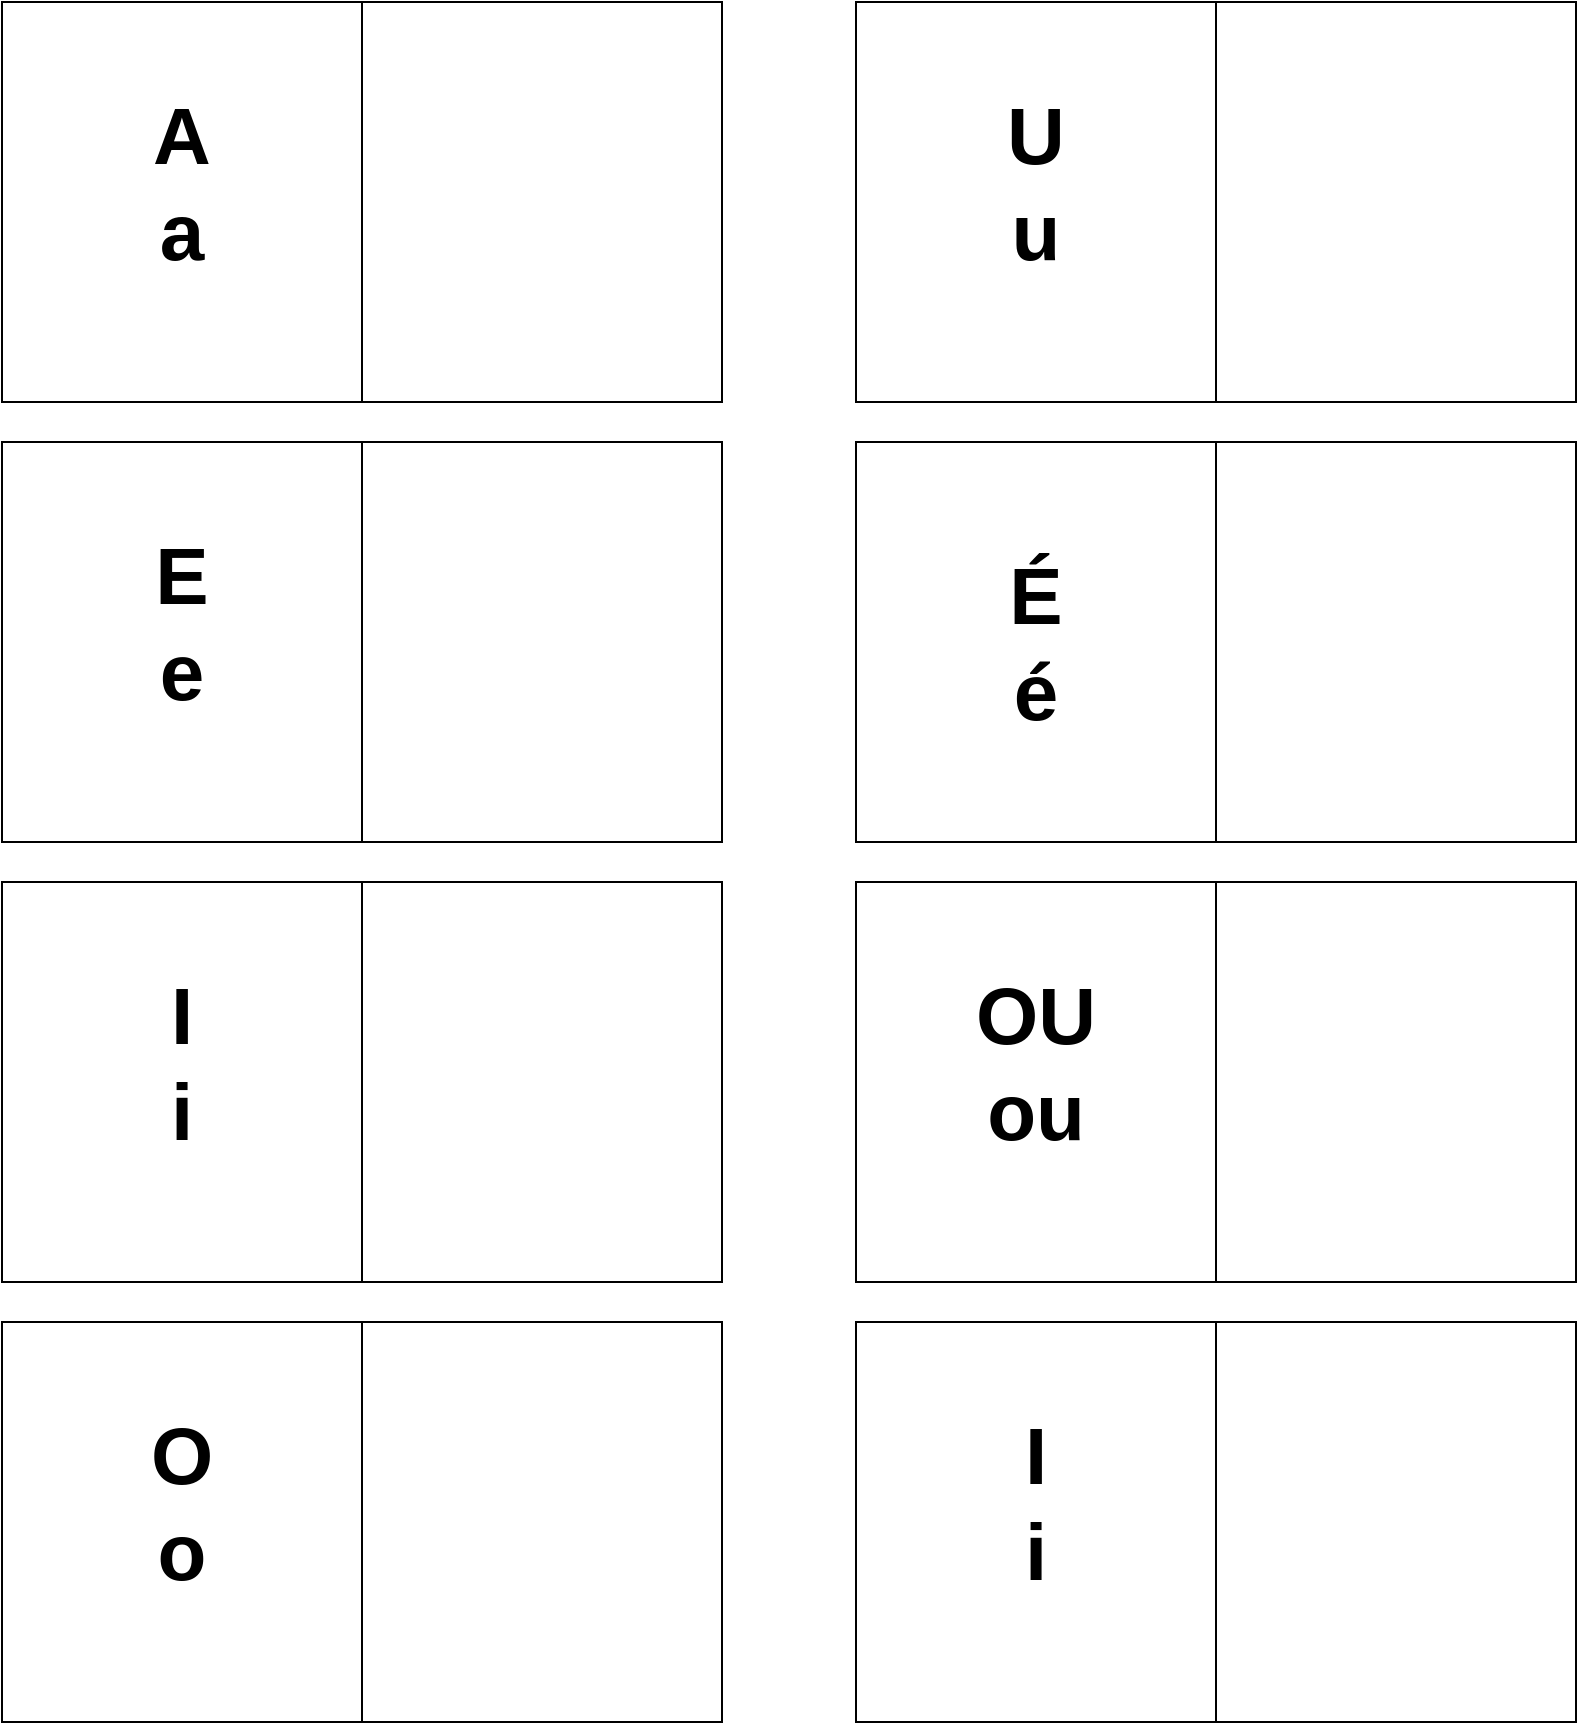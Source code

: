 <mxfile version="22.1.16" type="device" pages="4">
  <diagram name="homophone" id="IzuLUYBaXRgTlpO2K1Qj">
    <mxGraphModel dx="2036" dy="1873" grid="1" gridSize="10" guides="1" tooltips="1" connect="1" arrows="1" fold="1" page="1" pageScale="1" pageWidth="827" pageHeight="1169" math="0" shadow="0">
      <root>
        <mxCell id="0" />
        <mxCell id="1" parent="0" />
        <mxCell id="u_-ZWvGNOSzYo06aOfJh-3" value="" style="rounded=0;whiteSpace=wrap;html=1;" vertex="1" parent="1">
          <mxGeometry x="220" y="400" width="180" height="200" as="geometry" />
        </mxCell>
        <mxCell id="u_-ZWvGNOSzYo06aOfJh-4" value="" style="rounded=0;whiteSpace=wrap;html=1;" vertex="1" parent="1">
          <mxGeometry x="40" y="400" width="180" height="200" as="geometry" />
        </mxCell>
        <mxCell id="u_-ZWvGNOSzYo06aOfJh-6" value="&lt;b style=&quot;font-size: 40px;&quot;&gt;A&lt;br style=&quot;font-size: 40px;&quot;&gt;a&lt;br style=&quot;font-size: 40px;&quot;&gt;&lt;/b&gt;" style="text;html=1;strokeColor=none;fillColor=none;align=center;verticalAlign=middle;whiteSpace=wrap;rounded=0;fontSize=40;" vertex="1" parent="1">
          <mxGeometry x="100" y="460" width="60" height="60" as="geometry" />
        </mxCell>
        <mxCell id="u_-ZWvGNOSzYo06aOfJh-7" value="" style="rounded=0;whiteSpace=wrap;html=1;" vertex="1" parent="1">
          <mxGeometry x="220" y="620" width="180" height="200" as="geometry" />
        </mxCell>
        <mxCell id="u_-ZWvGNOSzYo06aOfJh-8" value="" style="rounded=0;whiteSpace=wrap;html=1;" vertex="1" parent="1">
          <mxGeometry x="40" y="620" width="180" height="200" as="geometry" />
        </mxCell>
        <mxCell id="u_-ZWvGNOSzYo06aOfJh-9" value="&lt;b style=&quot;font-size: 40px;&quot;&gt;E&lt;br style=&quot;font-size: 40px;&quot;&gt;e&lt;br style=&quot;font-size: 40px;&quot;&gt;&lt;/b&gt;" style="text;html=1;strokeColor=none;fillColor=none;align=center;verticalAlign=middle;whiteSpace=wrap;rounded=0;fontSize=40;" vertex="1" parent="1">
          <mxGeometry x="100" y="680" width="60" height="60" as="geometry" />
        </mxCell>
        <mxCell id="u_-ZWvGNOSzYo06aOfJh-12" value="" style="rounded=0;whiteSpace=wrap;html=1;" vertex="1" parent="1">
          <mxGeometry x="220" y="840" width="180" height="200" as="geometry" />
        </mxCell>
        <mxCell id="u_-ZWvGNOSzYo06aOfJh-13" value="" style="rounded=0;whiteSpace=wrap;html=1;" vertex="1" parent="1">
          <mxGeometry x="40" y="840" width="180" height="200" as="geometry" />
        </mxCell>
        <mxCell id="u_-ZWvGNOSzYo06aOfJh-14" value="&lt;b style=&quot;font-size: 40px;&quot;&gt;I&lt;br style=&quot;font-size: 40px;&quot;&gt;i&lt;br style=&quot;font-size: 40px;&quot;&gt;&lt;/b&gt;" style="text;html=1;strokeColor=none;fillColor=none;align=center;verticalAlign=middle;whiteSpace=wrap;rounded=0;fontSize=40;" vertex="1" parent="1">
          <mxGeometry x="100" y="900" width="60" height="60" as="geometry" />
        </mxCell>
        <mxCell id="u_-ZWvGNOSzYo06aOfJh-15" value="" style="rounded=0;whiteSpace=wrap;html=1;" vertex="1" parent="1">
          <mxGeometry x="220" y="1060" width="180" height="200" as="geometry" />
        </mxCell>
        <mxCell id="u_-ZWvGNOSzYo06aOfJh-16" value="" style="rounded=0;whiteSpace=wrap;html=1;" vertex="1" parent="1">
          <mxGeometry x="40" y="1060" width="180" height="200" as="geometry" />
        </mxCell>
        <mxCell id="u_-ZWvGNOSzYo06aOfJh-17" value="&lt;b style=&quot;font-size: 40px;&quot;&gt;O&lt;br style=&quot;font-size: 40px;&quot;&gt;o&lt;br style=&quot;font-size: 40px;&quot;&gt;&lt;/b&gt;" style="text;html=1;strokeColor=none;fillColor=none;align=center;verticalAlign=middle;whiteSpace=wrap;rounded=0;fontSize=40;" vertex="1" parent="1">
          <mxGeometry x="100" y="1120" width="60" height="60" as="geometry" />
        </mxCell>
        <mxCell id="u_-ZWvGNOSzYo06aOfJh-18" value="" style="rounded=0;whiteSpace=wrap;html=1;" vertex="1" parent="1">
          <mxGeometry x="647" y="400" width="180" height="200" as="geometry" />
        </mxCell>
        <mxCell id="u_-ZWvGNOSzYo06aOfJh-19" value="" style="rounded=0;whiteSpace=wrap;html=1;" vertex="1" parent="1">
          <mxGeometry x="467" y="400" width="180" height="200" as="geometry" />
        </mxCell>
        <mxCell id="u_-ZWvGNOSzYo06aOfJh-20" value="&lt;b style=&quot;font-size: 40px;&quot;&gt;U&lt;br style=&quot;font-size: 40px;&quot;&gt;u&lt;br style=&quot;font-size: 40px;&quot;&gt;&lt;/b&gt;" style="text;html=1;strokeColor=none;fillColor=none;align=center;verticalAlign=middle;whiteSpace=wrap;rounded=0;fontSize=40;" vertex="1" parent="1">
          <mxGeometry x="527" y="460" width="60" height="60" as="geometry" />
        </mxCell>
        <mxCell id="u_-ZWvGNOSzYo06aOfJh-21" value="" style="rounded=0;whiteSpace=wrap;html=1;" vertex="1" parent="1">
          <mxGeometry x="647" y="620" width="180" height="200" as="geometry" />
        </mxCell>
        <mxCell id="u_-ZWvGNOSzYo06aOfJh-22" value="" style="rounded=0;whiteSpace=wrap;html=1;" vertex="1" parent="1">
          <mxGeometry x="467" y="620" width="180" height="200" as="geometry" />
        </mxCell>
        <mxCell id="u_-ZWvGNOSzYo06aOfJh-24" value="" style="rounded=0;whiteSpace=wrap;html=1;" vertex="1" parent="1">
          <mxGeometry x="647" y="840" width="180" height="200" as="geometry" />
        </mxCell>
        <mxCell id="u_-ZWvGNOSzYo06aOfJh-25" value="" style="rounded=0;whiteSpace=wrap;html=1;" vertex="1" parent="1">
          <mxGeometry x="467" y="840" width="180" height="200" as="geometry" />
        </mxCell>
        <mxCell id="u_-ZWvGNOSzYo06aOfJh-26" value="&lt;b style=&quot;font-size: 40px;&quot;&gt;OU&lt;br style=&quot;font-size: 40px;&quot;&gt;ou&lt;br style=&quot;font-size: 40px;&quot;&gt;&lt;/b&gt;" style="text;html=1;strokeColor=none;fillColor=none;align=center;verticalAlign=middle;whiteSpace=wrap;rounded=0;fontSize=40;" vertex="1" parent="1">
          <mxGeometry x="527" y="900" width="60" height="60" as="geometry" />
        </mxCell>
        <mxCell id="u_-ZWvGNOSzYo06aOfJh-27" value="" style="rounded=0;whiteSpace=wrap;html=1;" vertex="1" parent="1">
          <mxGeometry x="647" y="1060" width="180" height="200" as="geometry" />
        </mxCell>
        <mxCell id="u_-ZWvGNOSzYo06aOfJh-28" value="" style="rounded=0;whiteSpace=wrap;html=1;" vertex="1" parent="1">
          <mxGeometry x="467" y="1060" width="180" height="200" as="geometry" />
        </mxCell>
        <mxCell id="u_-ZWvGNOSzYo06aOfJh-29" value="&lt;b style=&quot;font-size: 40px;&quot;&gt;I&lt;br style=&quot;font-size: 40px;&quot;&gt;i&lt;br style=&quot;font-size: 40px;&quot;&gt;&lt;/b&gt;" style="text;html=1;strokeColor=none;fillColor=none;align=center;verticalAlign=middle;whiteSpace=wrap;rounded=0;fontSize=40;" vertex="1" parent="1">
          <mxGeometry x="527" y="1120" width="60" height="60" as="geometry" />
        </mxCell>
        <mxCell id="u_-ZWvGNOSzYo06aOfJh-30" value="&lt;h1 class=&quot;firstHeading mw-first-heading&quot; id=&quot;firstHeading&quot; style=&quot;font-size: 40px;&quot;&gt;&lt;span class=&quot;mw-page-title-main&quot; style=&quot;font-size: 40px;&quot;&gt;É&lt;br style=&quot;font-size: 40px;&quot;&gt;é&lt;/span&gt;&lt;/h1&gt;" style="text;html=1;strokeColor=none;fillColor=none;align=center;verticalAlign=middle;whiteSpace=wrap;rounded=0;fontSize=40;" vertex="1" parent="1">
          <mxGeometry x="527" y="690" width="60" height="60" as="geometry" />
        </mxCell>
      </root>
    </mxGraphModel>
  </diagram>
  <diagram id="-VXzFaF6bWdLxttgXMxh" name="base">
    <mxGraphModel dx="2290" dy="2108" grid="1" gridSize="10" guides="1" tooltips="1" connect="1" arrows="1" fold="1" page="1" pageScale="1" pageWidth="827" pageHeight="1169" math="0" shadow="0">
      <root>
        <mxCell id="0" />
        <mxCell id="1" parent="0" />
        <mxCell id="R4h9-_gn7vZVI3drohXU-1" value="" style="rounded=0;whiteSpace=wrap;html=1;" vertex="1" parent="1">
          <mxGeometry x="220" y="400" width="180" height="200" as="geometry" />
        </mxCell>
        <mxCell id="R4h9-_gn7vZVI3drohXU-2" value="" style="rounded=0;whiteSpace=wrap;html=1;" vertex="1" parent="1">
          <mxGeometry x="40" y="400" width="180" height="200" as="geometry" />
        </mxCell>
        <mxCell id="R4h9-_gn7vZVI3drohXU-3" value="&lt;b style=&quot;font-size: 32px;&quot;&gt;un&lt;br&gt;une&lt;br style=&quot;font-size: 40px;&quot;&gt;&lt;/b&gt;" style="text;html=1;strokeColor=none;fillColor=none;align=center;verticalAlign=middle;whiteSpace=wrap;rounded=0;fontSize=40;" vertex="1" parent="1">
          <mxGeometry x="85" y="460" width="90" height="60" as="geometry" />
        </mxCell>
        <mxCell id="R4h9-_gn7vZVI3drohXU-25" value="" style="rounded=0;whiteSpace=wrap;html=1;" vertex="1" parent="1">
          <mxGeometry x="220" y="620" width="180" height="200" as="geometry" />
        </mxCell>
        <mxCell id="R4h9-_gn7vZVI3drohXU-26" value="" style="rounded=0;whiteSpace=wrap;html=1;" vertex="1" parent="1">
          <mxGeometry x="40" y="620" width="180" height="200" as="geometry" />
        </mxCell>
        <mxCell id="R4h9-_gn7vZVI3drohXU-27" value="&lt;b style=&quot;font-size: 32px;&quot;&gt;le&lt;br&gt;la&lt;br&gt;les&lt;br style=&quot;font-size: 40px;&quot;&gt;&lt;/b&gt;" style="text;html=1;strokeColor=none;fillColor=none;align=center;verticalAlign=middle;whiteSpace=wrap;rounded=0;fontSize=40;" vertex="1" parent="1">
          <mxGeometry x="85" y="655" width="90" height="130" as="geometry" />
        </mxCell>
        <mxCell id="R4h9-_gn7vZVI3drohXU-28" value="" style="rounded=0;whiteSpace=wrap;html=1;" vertex="1" parent="1">
          <mxGeometry x="220" y="840" width="180" height="200" as="geometry" />
        </mxCell>
        <mxCell id="R4h9-_gn7vZVI3drohXU-29" value="" style="rounded=0;whiteSpace=wrap;html=1;" vertex="1" parent="1">
          <mxGeometry x="40" y="840" width="180" height="200" as="geometry" />
        </mxCell>
        <mxCell id="R4h9-_gn7vZVI3drohXU-30" value="&lt;b style=&quot;font-size: 32px;&quot;&gt;du&lt;br&gt;de la&lt;br&gt;des&lt;br style=&quot;font-size: 40px;&quot;&gt;&lt;/b&gt;" style="text;html=1;strokeColor=none;fillColor=none;align=center;verticalAlign=middle;whiteSpace=wrap;rounded=0;fontSize=40;" vertex="1" parent="1">
          <mxGeometry x="85" y="870" width="90" height="140" as="geometry" />
        </mxCell>
        <mxCell id="R4h9-_gn7vZVI3drohXU-31" value="" style="rounded=0;whiteSpace=wrap;html=1;" vertex="1" parent="1">
          <mxGeometry x="220" y="1060" width="180" height="200" as="geometry" />
        </mxCell>
        <mxCell id="R4h9-_gn7vZVI3drohXU-32" value="" style="rounded=0;whiteSpace=wrap;html=1;" vertex="1" parent="1">
          <mxGeometry x="40" y="1060" width="180" height="200" as="geometry" />
        </mxCell>
        <mxCell id="R4h9-_gn7vZVI3drohXU-33" value="&lt;b style=&quot;font-size: 32px;&quot;&gt;mon&lt;br&gt;ma&lt;br&gt;mes&lt;br style=&quot;font-size: 40px;&quot;&gt;&lt;/b&gt;" style="text;html=1;strokeColor=none;fillColor=none;align=center;verticalAlign=middle;whiteSpace=wrap;rounded=0;fontSize=40;" vertex="1" parent="1">
          <mxGeometry x="85" y="1120" width="90" height="60" as="geometry" />
        </mxCell>
        <mxCell id="R4h9-_gn7vZVI3drohXU-34" value="" style="rounded=0;whiteSpace=wrap;html=1;" vertex="1" parent="1">
          <mxGeometry x="620" y="400" width="180" height="200" as="geometry" />
        </mxCell>
        <mxCell id="R4h9-_gn7vZVI3drohXU-35" value="" style="rounded=0;whiteSpace=wrap;html=1;" vertex="1" parent="1">
          <mxGeometry x="440" y="400" width="180" height="200" as="geometry" />
        </mxCell>
        <mxCell id="R4h9-_gn7vZVI3drohXU-36" value="&lt;b style=&quot;font-size: 32px;&quot;&gt;ton&lt;br&gt;ta&lt;br&gt;tes&lt;br style=&quot;font-size: 40px;&quot;&gt;&lt;/b&gt;" style="text;html=1;strokeColor=none;fillColor=none;align=center;verticalAlign=middle;whiteSpace=wrap;rounded=0;fontSize=40;" vertex="1" parent="1">
          <mxGeometry x="485" y="435" width="90" height="130" as="geometry" />
        </mxCell>
        <mxCell id="R4h9-_gn7vZVI3drohXU-37" value="" style="rounded=0;whiteSpace=wrap;html=1;" vertex="1" parent="1">
          <mxGeometry x="620" y="620" width="180" height="200" as="geometry" />
        </mxCell>
        <mxCell id="R4h9-_gn7vZVI3drohXU-38" value="" style="rounded=0;whiteSpace=wrap;html=1;" vertex="1" parent="1">
          <mxGeometry x="440" y="620" width="180" height="200" as="geometry" />
        </mxCell>
        <mxCell id="R4h9-_gn7vZVI3drohXU-39" value="&lt;b style=&quot;font-size: 32px;&quot;&gt;son&lt;br&gt;sa&lt;br&gt;ses&lt;br style=&quot;font-size: 40px;&quot;&gt;&lt;/b&gt;" style="text;html=1;strokeColor=none;fillColor=none;align=center;verticalAlign=middle;whiteSpace=wrap;rounded=0;fontSize=40;" vertex="1" parent="1">
          <mxGeometry x="485" y="655" width="90" height="130" as="geometry" />
        </mxCell>
        <mxCell id="R4h9-_gn7vZVI3drohXU-40" value="" style="rounded=0;whiteSpace=wrap;html=1;" vertex="1" parent="1">
          <mxGeometry x="620" y="840" width="180" height="200" as="geometry" />
        </mxCell>
        <mxCell id="R4h9-_gn7vZVI3drohXU-41" value="" style="rounded=0;whiteSpace=wrap;html=1;" vertex="1" parent="1">
          <mxGeometry x="440" y="840" width="180" height="200" as="geometry" />
        </mxCell>
        <mxCell id="R4h9-_gn7vZVI3drohXU-42" value="&lt;b style=&quot;font-size: 32px;&quot;&gt;ce&lt;br&gt;cet&lt;br&gt;cette&lt;br&gt;ces&lt;br style=&quot;font-size: 40px;&quot;&gt;&lt;/b&gt;" style="text;html=1;strokeColor=none;fillColor=none;align=center;verticalAlign=middle;whiteSpace=wrap;rounded=0;fontSize=40;" vertex="1" parent="1">
          <mxGeometry x="485" y="870" width="90" height="140" as="geometry" />
        </mxCell>
        <mxCell id="R4h9-_gn7vZVI3drohXU-43" value="" style="rounded=0;whiteSpace=wrap;html=1;" vertex="1" parent="1">
          <mxGeometry x="620" y="1060" width="180" height="200" as="geometry" />
        </mxCell>
        <mxCell id="R4h9-_gn7vZVI3drohXU-44" value="" style="rounded=0;whiteSpace=wrap;html=1;" vertex="1" parent="1">
          <mxGeometry x="440" y="1060" width="180" height="200" as="geometry" />
        </mxCell>
        <mxCell id="R4h9-_gn7vZVI3drohXU-45" value="&lt;b style=&quot;font-size: 32px;&quot;&gt;notre&lt;br&gt;votre&lt;br&gt;leur&lt;br style=&quot;font-size: 40px;&quot;&gt;&lt;/b&gt;" style="text;html=1;strokeColor=none;fillColor=none;align=center;verticalAlign=middle;whiteSpace=wrap;rounded=0;fontSize=40;" vertex="1" parent="1">
          <mxGeometry x="485" y="1120" width="90" height="60" as="geometry" />
        </mxCell>
        <mxCell id="R4h9-_gn7vZVI3drohXU-46" value="" style="rounded=0;whiteSpace=wrap;html=1;" vertex="1" parent="1">
          <mxGeometry x="1007" y="400" width="180" height="200" as="geometry" />
        </mxCell>
        <mxCell id="R4h9-_gn7vZVI3drohXU-47" value="" style="rounded=0;whiteSpace=wrap;html=1;" vertex="1" parent="1">
          <mxGeometry x="827" y="400" width="180" height="200" as="geometry" />
        </mxCell>
        <mxCell id="R4h9-_gn7vZVI3drohXU-48" value="&lt;b style=&quot;font-size: 32px;&quot;&gt;mon&lt;br&gt;ma&lt;br&gt;mes&lt;br style=&quot;font-size: 40px;&quot;&gt;&lt;/b&gt;" style="text;html=1;strokeColor=none;fillColor=none;align=center;verticalAlign=middle;whiteSpace=wrap;rounded=0;fontSize=40;" vertex="1" parent="1">
          <mxGeometry x="872" y="460" width="90" height="60" as="geometry" />
        </mxCell>
        <mxCell id="R4h9-_gn7vZVI3drohXU-52" value="" style="rounded=0;whiteSpace=wrap;html=1;" vertex="1" parent="1">
          <mxGeometry x="1007" y="620" width="180" height="200" as="geometry" />
        </mxCell>
        <mxCell id="R4h9-_gn7vZVI3drohXU-53" value="" style="rounded=0;whiteSpace=wrap;html=1;" vertex="1" parent="1">
          <mxGeometry x="827" y="620" width="180" height="200" as="geometry" />
        </mxCell>
        <mxCell id="R4h9-_gn7vZVI3drohXU-54" value="&lt;b style=&quot;font-size: 32px;&quot;&gt;et&lt;br&gt;ou&lt;br&gt;mais&lt;br style=&quot;font-size: 40px;&quot;&gt;&lt;/b&gt;" style="text;html=1;strokeColor=none;fillColor=none;align=center;verticalAlign=middle;whiteSpace=wrap;rounded=0;fontSize=40;" vertex="1" parent="1">
          <mxGeometry x="872" y="680" width="90" height="60" as="geometry" />
        </mxCell>
        <mxCell id="R4h9-_gn7vZVI3drohXU-55" value="" style="rounded=0;whiteSpace=wrap;html=1;" vertex="1" parent="1">
          <mxGeometry x="1007" y="840" width="180" height="200" as="geometry" />
        </mxCell>
        <mxCell id="R4h9-_gn7vZVI3drohXU-56" value="" style="rounded=0;whiteSpace=wrap;html=1;" vertex="1" parent="1">
          <mxGeometry x="827" y="840" width="180" height="200" as="geometry" />
        </mxCell>
        <mxCell id="R4h9-_gn7vZVI3drohXU-57" value="&lt;b style=&quot;font-size: 32px;&quot;&gt;dans&lt;br&gt;par&lt;br&gt;pour&lt;br&gt;avec&lt;br style=&quot;font-size: 40px;&quot;&gt;&lt;/b&gt;" style="text;html=1;strokeColor=none;fillColor=none;align=center;verticalAlign=middle;whiteSpace=wrap;rounded=0;fontSize=40;" vertex="1" parent="1">
          <mxGeometry x="872" y="900" width="90" height="60" as="geometry" />
        </mxCell>
        <mxCell id="R4h9-_gn7vZVI3drohXU-61" value="" style="rounded=0;whiteSpace=wrap;html=1;" vertex="1" parent="1">
          <mxGeometry x="220" y="1280" width="180" height="200" as="geometry" />
        </mxCell>
        <mxCell id="R4h9-_gn7vZVI3drohXU-62" value="" style="rounded=0;whiteSpace=wrap;html=1;" vertex="1" parent="1">
          <mxGeometry x="40" y="1280" width="180" height="200" as="geometry" />
        </mxCell>
        <mxCell id="R4h9-_gn7vZVI3drohXU-63" value="&lt;b style=&quot;font-size: 32px;&quot;&gt;je&lt;br&gt;tu&lt;br&gt;il&lt;br style=&quot;font-size: 40px;&quot;&gt;&lt;/b&gt;" style="text;html=1;strokeColor=none;fillColor=none;align=center;verticalAlign=middle;whiteSpace=wrap;rounded=0;fontSize=40;" vertex="1" parent="1">
          <mxGeometry x="85" y="1340" width="90" height="60" as="geometry" />
        </mxCell>
        <mxCell id="R4h9-_gn7vZVI3drohXU-64" value="" style="rounded=0;whiteSpace=wrap;html=1;" vertex="1" parent="1">
          <mxGeometry x="620" y="1280" width="180" height="200" as="geometry" />
        </mxCell>
        <mxCell id="R4h9-_gn7vZVI3drohXU-65" value="" style="rounded=0;whiteSpace=wrap;html=1;" vertex="1" parent="1">
          <mxGeometry x="440" y="1280" width="180" height="200" as="geometry" />
        </mxCell>
        <mxCell id="R4h9-_gn7vZVI3drohXU-66" value="&lt;b style=&quot;font-size: 32px;&quot;&gt;vous&lt;br&gt;nous&lt;br&gt;ils&lt;br style=&quot;font-size: 40px;&quot;&gt;&lt;/b&gt;" style="text;html=1;strokeColor=none;fillColor=none;align=center;verticalAlign=middle;whiteSpace=wrap;rounded=0;fontSize=40;" vertex="1" parent="1">
          <mxGeometry x="485" y="1340" width="90" height="60" as="geometry" />
        </mxCell>
      </root>
    </mxGraphModel>
  </diagram>
  <diagram id="7BeQhSaT6wNY6N9V2CsH" name="verbes">
    <mxGraphModel dx="1665" dy="364" grid="1" gridSize="10" guides="1" tooltips="1" connect="1" arrows="1" fold="1" page="1" pageScale="1" pageWidth="827" pageHeight="1169" math="0" shadow="0">
      <root>
        <mxCell id="0" />
        <mxCell id="1" parent="0" />
        <mxCell id="Tp4PoPDdBWZBm0cYnsIs-1" value="" style="rounded=0;whiteSpace=wrap;html=1;" vertex="1" parent="1">
          <mxGeometry x="220" y="1520" width="180" height="200" as="geometry" />
        </mxCell>
        <mxCell id="Tp4PoPDdBWZBm0cYnsIs-2" value="" style="rounded=0;whiteSpace=wrap;html=1;" vertex="1" parent="1">
          <mxGeometry x="40" y="1520" width="180" height="200" as="geometry" />
        </mxCell>
        <mxCell id="Tp4PoPDdBWZBm0cYnsIs-3" value="&lt;b style=&quot;font-size: 32px;&quot;&gt;être&lt;br style=&quot;font-size: 40px;&quot;&gt;&lt;/b&gt;" style="text;html=1;strokeColor=none;fillColor=none;align=center;verticalAlign=middle;whiteSpace=wrap;rounded=0;fontSize=40;" vertex="1" parent="1">
          <mxGeometry x="85" y="1580" width="90" height="60" as="geometry" />
        </mxCell>
        <mxCell id="Tp4PoPDdBWZBm0cYnsIs-4" value="" style="rounded=0;whiteSpace=wrap;html=1;" vertex="1" parent="1">
          <mxGeometry x="620" y="1520" width="180" height="200" as="geometry" />
        </mxCell>
        <mxCell id="Tp4PoPDdBWZBm0cYnsIs-5" value="" style="rounded=0;whiteSpace=wrap;html=1;" vertex="1" parent="1">
          <mxGeometry x="440" y="1520" width="180" height="200" as="geometry" />
        </mxCell>
        <mxCell id="Tp4PoPDdBWZBm0cYnsIs-6" value="&lt;b style=&quot;font-size: 32px;&quot;&gt;avoir&lt;br style=&quot;font-size: 40px;&quot;&gt;&lt;/b&gt;" style="text;html=1;strokeColor=none;fillColor=none;align=center;verticalAlign=middle;whiteSpace=wrap;rounded=0;fontSize=40;" vertex="1" parent="1">
          <mxGeometry x="485" y="1580" width="90" height="60" as="geometry" />
        </mxCell>
        <mxCell id="Tp4PoPDdBWZBm0cYnsIs-7" value="" style="rounded=0;whiteSpace=wrap;html=1;" vertex="1" parent="1">
          <mxGeometry x="220" y="1750" width="180" height="200" as="geometry" />
        </mxCell>
        <mxCell id="Tp4PoPDdBWZBm0cYnsIs-8" value="" style="rounded=0;whiteSpace=wrap;html=1;" vertex="1" parent="1">
          <mxGeometry x="40" y="1750" width="180" height="200" as="geometry" />
        </mxCell>
        <mxCell id="Tp4PoPDdBWZBm0cYnsIs-9" value="&lt;b style=&quot;font-size: 32px;&quot;&gt;dire&lt;br style=&quot;font-size: 40px;&quot;&gt;&lt;/b&gt;" style="text;html=1;strokeColor=none;fillColor=none;align=center;verticalAlign=middle;whiteSpace=wrap;rounded=0;fontSize=40;" vertex="1" parent="1">
          <mxGeometry x="85" y="1810" width="90" height="60" as="geometry" />
        </mxCell>
        <mxCell id="Tp4PoPDdBWZBm0cYnsIs-10" value="" style="rounded=0;whiteSpace=wrap;html=1;" vertex="1" parent="1">
          <mxGeometry x="620" y="1750" width="180" height="200" as="geometry" />
        </mxCell>
        <mxCell id="Tp4PoPDdBWZBm0cYnsIs-11" value="" style="rounded=0;whiteSpace=wrap;html=1;" vertex="1" parent="1">
          <mxGeometry x="440" y="1750" width="180" height="200" as="geometry" />
        </mxCell>
        <mxCell id="Tp4PoPDdBWZBm0cYnsIs-12" value="&lt;b style=&quot;font-size: 32px;&quot;&gt;faire&lt;br style=&quot;font-size: 40px;&quot;&gt;&lt;/b&gt;" style="text;html=1;strokeColor=none;fillColor=none;align=center;verticalAlign=middle;whiteSpace=wrap;rounded=0;fontSize=40;" vertex="1" parent="1">
          <mxGeometry x="485" y="1810" width="90" height="60" as="geometry" />
        </mxCell>
        <mxCell id="Tp4PoPDdBWZBm0cYnsIs-13" value="" style="rounded=0;whiteSpace=wrap;html=1;" vertex="1" parent="1">
          <mxGeometry x="220" y="1980" width="180" height="200" as="geometry" />
        </mxCell>
        <mxCell id="Tp4PoPDdBWZBm0cYnsIs-14" value="" style="rounded=0;whiteSpace=wrap;html=1;" vertex="1" parent="1">
          <mxGeometry x="40" y="1980" width="180" height="200" as="geometry" />
        </mxCell>
        <mxCell id="Tp4PoPDdBWZBm0cYnsIs-15" value="&lt;b style=&quot;font-size: 32px;&quot;&gt;aller&lt;br style=&quot;font-size: 40px;&quot;&gt;&lt;/b&gt;" style="text;html=1;strokeColor=none;fillColor=none;align=center;verticalAlign=middle;whiteSpace=wrap;rounded=0;fontSize=40;" vertex="1" parent="1">
          <mxGeometry x="85" y="2040" width="90" height="60" as="geometry" />
        </mxCell>
        <mxCell id="Tp4PoPDdBWZBm0cYnsIs-16" value="" style="rounded=0;whiteSpace=wrap;html=1;" vertex="1" parent="1">
          <mxGeometry x="620" y="1980" width="180" height="200" as="geometry" />
        </mxCell>
        <mxCell id="Tp4PoPDdBWZBm0cYnsIs-17" value="" style="rounded=0;whiteSpace=wrap;html=1;" vertex="1" parent="1">
          <mxGeometry x="440" y="1980" width="180" height="200" as="geometry" />
        </mxCell>
        <mxCell id="Tp4PoPDdBWZBm0cYnsIs-18" value="&lt;b style=&quot;font-size: 32px;&quot;&gt;pouvoir&lt;br style=&quot;font-size: 40px;&quot;&gt;&lt;/b&gt;" style="text;html=1;strokeColor=none;fillColor=none;align=center;verticalAlign=middle;whiteSpace=wrap;rounded=0;fontSize=40;" vertex="1" parent="1">
          <mxGeometry x="485" y="2040" width="90" height="60" as="geometry" />
        </mxCell>
        <mxCell id="Tp4PoPDdBWZBm0cYnsIs-19" value="" style="rounded=0;whiteSpace=wrap;html=1;" vertex="1" parent="1">
          <mxGeometry x="220" y="2220" width="180" height="200" as="geometry" />
        </mxCell>
        <mxCell id="Tp4PoPDdBWZBm0cYnsIs-20" value="" style="rounded=0;whiteSpace=wrap;html=1;" vertex="1" parent="1">
          <mxGeometry x="40" y="2220" width="180" height="200" as="geometry" />
        </mxCell>
        <mxCell id="Tp4PoPDdBWZBm0cYnsIs-21" value="&lt;b style=&quot;font-size: 32px;&quot;&gt;voir&lt;br style=&quot;font-size: 40px;&quot;&gt;&lt;/b&gt;" style="text;html=1;strokeColor=none;fillColor=none;align=center;verticalAlign=middle;whiteSpace=wrap;rounded=0;fontSize=40;" vertex="1" parent="1">
          <mxGeometry x="85" y="2280" width="90" height="60" as="geometry" />
        </mxCell>
        <mxCell id="Tp4PoPDdBWZBm0cYnsIs-22" value="" style="rounded=0;whiteSpace=wrap;html=1;" vertex="1" parent="1">
          <mxGeometry x="620" y="2220" width="180" height="200" as="geometry" />
        </mxCell>
        <mxCell id="Tp4PoPDdBWZBm0cYnsIs-23" value="" style="rounded=0;whiteSpace=wrap;html=1;" vertex="1" parent="1">
          <mxGeometry x="440" y="2220" width="180" height="200" as="geometry" />
        </mxCell>
        <mxCell id="Tp4PoPDdBWZBm0cYnsIs-24" value="&lt;b style=&quot;border-color: var(--border-color); font-size: 32px;&quot;&gt;vouloir&lt;/b&gt;&lt;b style=&quot;font-size: 32px;&quot;&gt;&lt;br style=&quot;font-size: 40px;&quot;&gt;&lt;/b&gt;" style="text;html=1;strokeColor=none;fillColor=none;align=center;verticalAlign=middle;whiteSpace=wrap;rounded=0;fontSize=40;" vertex="1" parent="1">
          <mxGeometry x="485" y="2280" width="90" height="60" as="geometry" />
        </mxCell>
        <mxCell id="Tp4PoPDdBWZBm0cYnsIs-25" value="" style="rounded=0;whiteSpace=wrap;html=1;" vertex="1" parent="1">
          <mxGeometry x="220" y="2450" width="180" height="200" as="geometry" />
        </mxCell>
        <mxCell id="Tp4PoPDdBWZBm0cYnsIs-26" value="" style="rounded=0;whiteSpace=wrap;html=1;" vertex="1" parent="1">
          <mxGeometry x="40" y="2450" width="180" height="200" as="geometry" />
        </mxCell>
        <mxCell id="Tp4PoPDdBWZBm0cYnsIs-27" value="&lt;b style=&quot;font-size: 32px;&quot;&gt;demander&lt;br style=&quot;font-size: 40px;&quot;&gt;&lt;/b&gt;" style="text;html=1;strokeColor=none;fillColor=none;align=center;verticalAlign=middle;whiteSpace=wrap;rounded=0;fontSize=40;" vertex="1" parent="1">
          <mxGeometry x="85" y="2510" width="90" height="60" as="geometry" />
        </mxCell>
        <mxCell id="Tp4PoPDdBWZBm0cYnsIs-28" value="" style="rounded=0;whiteSpace=wrap;html=1;" vertex="1" parent="1">
          <mxGeometry x="620" y="2450" width="180" height="200" as="geometry" />
        </mxCell>
        <mxCell id="Tp4PoPDdBWZBm0cYnsIs-29" value="" style="rounded=0;whiteSpace=wrap;html=1;" vertex="1" parent="1">
          <mxGeometry x="440" y="2450" width="180" height="200" as="geometry" />
        </mxCell>
        <mxCell id="Tp4PoPDdBWZBm0cYnsIs-30" value="&lt;b style=&quot;font-size: 32px;&quot;&gt;mettre&lt;br style=&quot;font-size: 40px;&quot;&gt;&lt;/b&gt;" style="text;html=1;strokeColor=none;fillColor=none;align=center;verticalAlign=middle;whiteSpace=wrap;rounded=0;fontSize=40;" vertex="1" parent="1">
          <mxGeometry x="485" y="2510" width="90" height="60" as="geometry" />
        </mxCell>
        <mxCell id="Tp4PoPDdBWZBm0cYnsIs-31" value="" style="rounded=0;whiteSpace=wrap;html=1;" vertex="1" parent="1">
          <mxGeometry x="220" y="2680" width="180" height="200" as="geometry" />
        </mxCell>
        <mxCell id="Tp4PoPDdBWZBm0cYnsIs-32" value="" style="rounded=0;whiteSpace=wrap;html=1;" vertex="1" parent="1">
          <mxGeometry x="40" y="2680" width="180" height="200" as="geometry" />
        </mxCell>
        <mxCell id="Tp4PoPDdBWZBm0cYnsIs-33" value="&lt;b style=&quot;font-size: 32px;&quot;&gt;arriver&lt;br style=&quot;font-size: 40px;&quot;&gt;&lt;/b&gt;" style="text;html=1;strokeColor=none;fillColor=none;align=center;verticalAlign=middle;whiteSpace=wrap;rounded=0;fontSize=40;" vertex="1" parent="1">
          <mxGeometry x="85" y="2740" width="90" height="60" as="geometry" />
        </mxCell>
        <mxCell id="Tp4PoPDdBWZBm0cYnsIs-34" value="" style="rounded=0;whiteSpace=wrap;html=1;" vertex="1" parent="1">
          <mxGeometry x="620" y="2680" width="180" height="200" as="geometry" />
        </mxCell>
        <mxCell id="Tp4PoPDdBWZBm0cYnsIs-35" value="" style="rounded=0;whiteSpace=wrap;html=1;" vertex="1" parent="1">
          <mxGeometry x="440" y="2680" width="180" height="200" as="geometry" />
        </mxCell>
        <mxCell id="Tp4PoPDdBWZBm0cYnsIs-36" value="&lt;b style=&quot;font-size: 32px;&quot;&gt;répondre&lt;br style=&quot;font-size: 40px;&quot;&gt;&lt;/b&gt;" style="text;html=1;strokeColor=none;fillColor=none;align=center;verticalAlign=middle;whiteSpace=wrap;rounded=0;fontSize=40;" vertex="1" parent="1">
          <mxGeometry x="485" y="2740" width="90" height="60" as="geometry" />
        </mxCell>
        <mxCell id="Tp4PoPDdBWZBm0cYnsIs-37" value="" style="rounded=0;whiteSpace=wrap;html=1;" vertex="1" parent="1">
          <mxGeometry x="220" y="2910" width="180" height="200" as="geometry" />
        </mxCell>
        <mxCell id="Tp4PoPDdBWZBm0cYnsIs-38" value="" style="rounded=0;whiteSpace=wrap;html=1;" vertex="1" parent="1">
          <mxGeometry x="40" y="2910" width="180" height="200" as="geometry" />
        </mxCell>
        <mxCell id="Tp4PoPDdBWZBm0cYnsIs-39" value="&lt;b style=&quot;font-size: 32px;&quot;&gt;prendre&lt;br style=&quot;font-size: 40px;&quot;&gt;&lt;/b&gt;" style="text;html=1;strokeColor=none;fillColor=none;align=center;verticalAlign=middle;whiteSpace=wrap;rounded=0;fontSize=40;" vertex="1" parent="1">
          <mxGeometry x="85" y="2970" width="90" height="60" as="geometry" />
        </mxCell>
        <mxCell id="Tp4PoPDdBWZBm0cYnsIs-40" value="" style="rounded=0;whiteSpace=wrap;html=1;" vertex="1" parent="1">
          <mxGeometry x="620" y="2910" width="180" height="200" as="geometry" />
        </mxCell>
        <mxCell id="Tp4PoPDdBWZBm0cYnsIs-41" value="" style="rounded=0;whiteSpace=wrap;html=1;" vertex="1" parent="1">
          <mxGeometry x="440" y="2910" width="180" height="200" as="geometry" />
        </mxCell>
        <mxCell id="Tp4PoPDdBWZBm0cYnsIs-42" value="&lt;b style=&quot;font-size: 32px;&quot;&gt;regarder&lt;br style=&quot;font-size: 40px;&quot;&gt;&lt;/b&gt;" style="text;html=1;strokeColor=none;fillColor=none;align=center;verticalAlign=middle;whiteSpace=wrap;rounded=0;fontSize=40;" vertex="1" parent="1">
          <mxGeometry x="485" y="2970" width="90" height="60" as="geometry" />
        </mxCell>
      </root>
    </mxGraphModel>
  </diagram>
  <diagram id="Fu-QQqa0LagoECi1_92b" name="adverbes">
    <mxGraphModel dx="1665" dy="1533" grid="1" gridSize="10" guides="1" tooltips="1" connect="1" arrows="1" fold="1" page="1" pageScale="1" pageWidth="827" pageHeight="1169" math="0" shadow="0">
      <root>
        <mxCell id="0" />
        <mxCell id="1" parent="0" />
        <mxCell id="-T3HciGfTmvOf3yicpbE-1" value="" style="rounded=0;whiteSpace=wrap;html=1;" vertex="1" parent="1">
          <mxGeometry x="220" y="400" width="180" height="200" as="geometry" />
        </mxCell>
        <mxCell id="-T3HciGfTmvOf3yicpbE-2" value="" style="rounded=0;whiteSpace=wrap;html=1;" vertex="1" parent="1">
          <mxGeometry x="40" y="400" width="180" height="200" as="geometry" />
        </mxCell>
        <mxCell id="-T3HciGfTmvOf3yicpbE-3" value="&lt;b style=&quot;font-size: 32px;&quot;&gt;tout&lt;br style=&quot;font-size: 40px;&quot;&gt;&lt;/b&gt;" style="text;html=1;strokeColor=none;fillColor=none;align=center;verticalAlign=middle;whiteSpace=wrap;rounded=0;fontSize=40;" vertex="1" parent="1">
          <mxGeometry x="85" y="460" width="90" height="60" as="geometry" />
        </mxCell>
        <mxCell id="-T3HciGfTmvOf3yicpbE-4" value="" style="rounded=0;whiteSpace=wrap;html=1;" vertex="1" parent="1">
          <mxGeometry x="220" y="620" width="180" height="200" as="geometry" />
        </mxCell>
        <mxCell id="-T3HciGfTmvOf3yicpbE-5" value="" style="rounded=0;whiteSpace=wrap;html=1;" vertex="1" parent="1">
          <mxGeometry x="40" y="620" width="180" height="200" as="geometry" />
        </mxCell>
        <mxCell id="-T3HciGfTmvOf3yicpbE-6" value="&lt;b style=&quot;font-size: 32px;&quot;&gt;bien&lt;br style=&quot;font-size: 40px;&quot;&gt;&lt;/b&gt;" style="text;html=1;strokeColor=none;fillColor=none;align=center;verticalAlign=middle;whiteSpace=wrap;rounded=0;fontSize=40;" vertex="1" parent="1">
          <mxGeometry x="85" y="655" width="90" height="130" as="geometry" />
        </mxCell>
        <mxCell id="-T3HciGfTmvOf3yicpbE-7" value="" style="rounded=0;whiteSpace=wrap;html=1;" vertex="1" parent="1">
          <mxGeometry x="220" y="840" width="180" height="200" as="geometry" />
        </mxCell>
        <mxCell id="-T3HciGfTmvOf3yicpbE-8" value="" style="rounded=0;whiteSpace=wrap;html=1;" vertex="1" parent="1">
          <mxGeometry x="40" y="840" width="180" height="200" as="geometry" />
        </mxCell>
        <mxCell id="-T3HciGfTmvOf3yicpbE-9" value="&lt;b style=&quot;font-size: 32px;&quot;&gt;plus&lt;br style=&quot;font-size: 40px;&quot;&gt;&lt;/b&gt;" style="text;html=1;strokeColor=none;fillColor=none;align=center;verticalAlign=middle;whiteSpace=wrap;rounded=0;fontSize=40;" vertex="1" parent="1">
          <mxGeometry x="85" y="870" width="90" height="140" as="geometry" />
        </mxCell>
        <mxCell id="-T3HciGfTmvOf3yicpbE-10" value="" style="rounded=0;whiteSpace=wrap;html=1;" vertex="1" parent="1">
          <mxGeometry x="620" y="400" width="180" height="200" as="geometry" />
        </mxCell>
        <mxCell id="-T3HciGfTmvOf3yicpbE-11" value="" style="rounded=0;whiteSpace=wrap;html=1;" vertex="1" parent="1">
          <mxGeometry x="440" y="400" width="180" height="200" as="geometry" />
        </mxCell>
        <mxCell id="-T3HciGfTmvOf3yicpbE-12" value="&lt;b style=&quot;font-size: 32px;&quot;&gt;là&lt;br style=&quot;font-size: 40px;&quot;&gt;&lt;/b&gt;" style="text;html=1;strokeColor=none;fillColor=none;align=center;verticalAlign=middle;whiteSpace=wrap;rounded=0;fontSize=40;" vertex="1" parent="1">
          <mxGeometry x="485" y="435" width="90" height="130" as="geometry" />
        </mxCell>
        <mxCell id="-T3HciGfTmvOf3yicpbE-13" value="" style="rounded=0;whiteSpace=wrap;html=1;" vertex="1" parent="1">
          <mxGeometry x="620" y="620" width="180" height="200" as="geometry" />
        </mxCell>
        <mxCell id="-T3HciGfTmvOf3yicpbE-14" value="" style="rounded=0;whiteSpace=wrap;html=1;" vertex="1" parent="1">
          <mxGeometry x="440" y="620" width="180" height="200" as="geometry" />
        </mxCell>
        <mxCell id="-T3HciGfTmvOf3yicpbE-15" value="&lt;b style=&quot;font-size: 32px;&quot;&gt;jamais&lt;br style=&quot;font-size: 40px;&quot;&gt;&lt;/b&gt;" style="text;html=1;strokeColor=none;fillColor=none;align=center;verticalAlign=middle;whiteSpace=wrap;rounded=0;fontSize=40;" vertex="1" parent="1">
          <mxGeometry x="485" y="655" width="90" height="130" as="geometry" />
        </mxCell>
        <mxCell id="-T3HciGfTmvOf3yicpbE-16" value="" style="rounded=0;whiteSpace=wrap;html=1;" vertex="1" parent="1">
          <mxGeometry x="620" y="840" width="180" height="200" as="geometry" />
        </mxCell>
        <mxCell id="-T3HciGfTmvOf3yicpbE-17" value="" style="rounded=0;whiteSpace=wrap;html=1;" vertex="1" parent="1">
          <mxGeometry x="440" y="840" width="180" height="200" as="geometry" />
        </mxCell>
        <mxCell id="-T3HciGfTmvOf3yicpbE-18" value="&lt;b style=&quot;font-size: 32px;&quot;&gt;très&lt;br style=&quot;font-size: 40px;&quot;&gt;&lt;/b&gt;" style="text;html=1;strokeColor=none;fillColor=none;align=center;verticalAlign=middle;whiteSpace=wrap;rounded=0;fontSize=40;" vertex="1" parent="1">
          <mxGeometry x="485" y="870" width="90" height="140" as="geometry" />
        </mxCell>
        <mxCell id="-T3HciGfTmvOf3yicpbE-19" value="" style="rounded=0;whiteSpace=wrap;html=1;" vertex="1" parent="1">
          <mxGeometry x="1007" y="400" width="180" height="200" as="geometry" />
        </mxCell>
        <mxCell id="-T3HciGfTmvOf3yicpbE-20" value="" style="rounded=0;whiteSpace=wrap;html=1;" vertex="1" parent="1">
          <mxGeometry x="827" y="400" width="180" height="200" as="geometry" />
        </mxCell>
        <mxCell id="-T3HciGfTmvOf3yicpbE-21" value="&lt;b style=&quot;font-size: 32px;&quot;&gt;aussi&lt;br style=&quot;font-size: 40px;&quot;&gt;&lt;/b&gt;" style="text;html=1;strokeColor=none;fillColor=none;align=center;verticalAlign=middle;whiteSpace=wrap;rounded=0;fontSize=40;" vertex="1" parent="1">
          <mxGeometry x="872" y="460" width="90" height="60" as="geometry" />
        </mxCell>
        <mxCell id="-T3HciGfTmvOf3yicpbE-22" value="" style="rounded=0;whiteSpace=wrap;html=1;" vertex="1" parent="1">
          <mxGeometry x="1007" y="620" width="180" height="200" as="geometry" />
        </mxCell>
        <mxCell id="-T3HciGfTmvOf3yicpbE-23" value="" style="rounded=0;whiteSpace=wrap;html=1;" vertex="1" parent="1">
          <mxGeometry x="827" y="620" width="180" height="200" as="geometry" />
        </mxCell>
        <mxCell id="-T3HciGfTmvOf3yicpbE-24" value="&lt;b style=&quot;font-size: 32px;&quot;&gt;alors&lt;br style=&quot;font-size: 40px;&quot;&gt;&lt;/b&gt;" style="text;html=1;strokeColor=none;fillColor=none;align=center;verticalAlign=middle;whiteSpace=wrap;rounded=0;fontSize=40;" vertex="1" parent="1">
          <mxGeometry x="872" y="680" width="90" height="60" as="geometry" />
        </mxCell>
        <mxCell id="-T3HciGfTmvOf3yicpbE-25" value="" style="rounded=0;whiteSpace=wrap;html=1;" vertex="1" parent="1">
          <mxGeometry x="1007" y="840" width="180" height="200" as="geometry" />
        </mxCell>
        <mxCell id="-T3HciGfTmvOf3yicpbE-26" value="" style="rounded=0;whiteSpace=wrap;html=1;" vertex="1" parent="1">
          <mxGeometry x="827" y="840" width="180" height="200" as="geometry" />
        </mxCell>
        <mxCell id="-T3HciGfTmvOf3yicpbE-27" value="&lt;b style=&quot;font-size: 32px;&quot;&gt;encore&lt;br style=&quot;font-size: 40px;&quot;&gt;&lt;/b&gt;" style="text;html=1;strokeColor=none;fillColor=none;align=center;verticalAlign=middle;whiteSpace=wrap;rounded=0;fontSize=40;" vertex="1" parent="1">
          <mxGeometry x="872" y="900" width="90" height="60" as="geometry" />
        </mxCell>
        <mxCell id="_WL73Ccz5GsMrMpzPPrn-1" value="" style="rounded=0;whiteSpace=wrap;html=1;" vertex="1" parent="1">
          <mxGeometry x="220" y="1060" width="180" height="200" as="geometry" />
        </mxCell>
        <mxCell id="_WL73Ccz5GsMrMpzPPrn-2" value="" style="rounded=0;whiteSpace=wrap;html=1;" vertex="1" parent="1">
          <mxGeometry x="40" y="1060" width="180" height="200" as="geometry" />
        </mxCell>
        <mxCell id="_WL73Ccz5GsMrMpzPPrn-3" value="&lt;b style=&quot;font-size: 32px;&quot;&gt;vite&lt;br style=&quot;font-size: 40px;&quot;&gt;&lt;/b&gt;" style="text;html=1;strokeColor=none;fillColor=none;align=center;verticalAlign=middle;whiteSpace=wrap;rounded=0;fontSize=40;" vertex="1" parent="1">
          <mxGeometry x="85" y="1090" width="90" height="140" as="geometry" />
        </mxCell>
        <mxCell id="_WL73Ccz5GsMrMpzPPrn-4" value="" style="rounded=0;whiteSpace=wrap;html=1;" vertex="1" parent="1">
          <mxGeometry x="620" y="1060" width="180" height="200" as="geometry" />
        </mxCell>
        <mxCell id="_WL73Ccz5GsMrMpzPPrn-5" value="" style="rounded=0;whiteSpace=wrap;html=1;" vertex="1" parent="1">
          <mxGeometry x="440" y="1060" width="180" height="200" as="geometry" />
        </mxCell>
        <mxCell id="_WL73Ccz5GsMrMpzPPrn-6" value="&lt;b style=&quot;font-size: 32px;&quot;&gt;trop&lt;br style=&quot;font-size: 40px;&quot;&gt;&lt;/b&gt;" style="text;html=1;strokeColor=none;fillColor=none;align=center;verticalAlign=middle;whiteSpace=wrap;rounded=0;fontSize=40;" vertex="1" parent="1">
          <mxGeometry x="485" y="1090" width="90" height="140" as="geometry" />
        </mxCell>
        <mxCell id="_WL73Ccz5GsMrMpzPPrn-7" value="" style="rounded=0;whiteSpace=wrap;html=1;" vertex="1" parent="1">
          <mxGeometry x="1007" y="1060" width="180" height="200" as="geometry" />
        </mxCell>
        <mxCell id="_WL73Ccz5GsMrMpzPPrn-8" value="" style="rounded=0;whiteSpace=wrap;html=1;" vertex="1" parent="1">
          <mxGeometry x="827" y="1060" width="180" height="200" as="geometry" />
        </mxCell>
        <mxCell id="_WL73Ccz5GsMrMpzPPrn-9" value="&lt;b style=&quot;font-size: 32px;&quot;&gt;même&lt;br style=&quot;font-size: 40px;&quot;&gt;&lt;/b&gt;" style="text;html=1;strokeColor=none;fillColor=none;align=center;verticalAlign=middle;whiteSpace=wrap;rounded=0;fontSize=40;" vertex="1" parent="1">
          <mxGeometry x="872" y="1120" width="90" height="60" as="geometry" />
        </mxCell>
      </root>
    </mxGraphModel>
  </diagram>
</mxfile>
